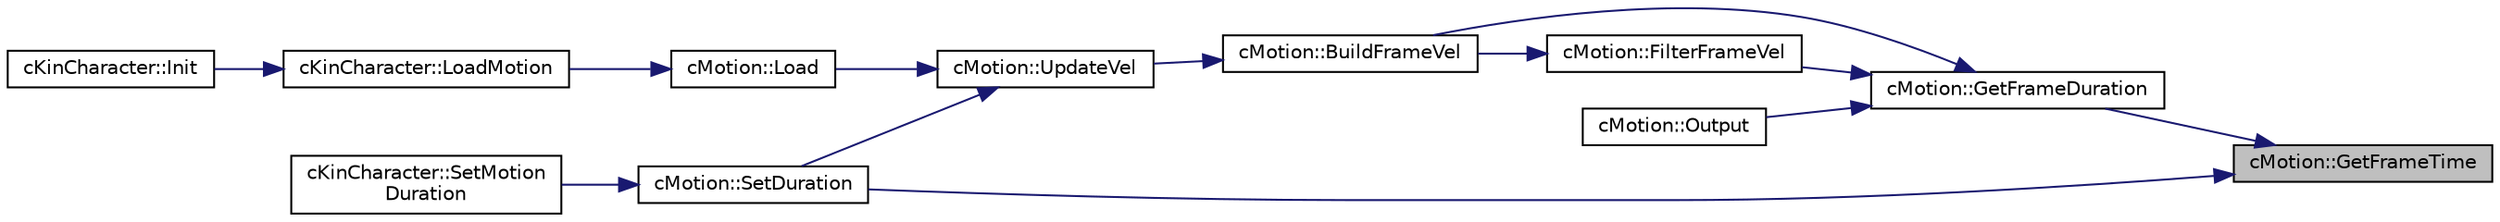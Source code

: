 digraph "cMotion::GetFrameTime"
{
 // LATEX_PDF_SIZE
  edge [fontname="Helvetica",fontsize="10",labelfontname="Helvetica",labelfontsize="10"];
  node [fontname="Helvetica",fontsize="10",shape=record];
  rankdir="RL";
  Node1 [label="cMotion::GetFrameTime",height=0.2,width=0.4,color="black", fillcolor="grey75", style="filled", fontcolor="black",tooltip=" "];
  Node1 -> Node2 [dir="back",color="midnightblue",fontsize="10",style="solid",fontname="Helvetica"];
  Node2 [label="cMotion::GetFrameDuration",height=0.2,width=0.4,color="black", fillcolor="white", style="filled",URL="$classc_motion.html#afd0f34b809945ddd084814778407eed5",tooltip=" "];
  Node2 -> Node3 [dir="back",color="midnightblue",fontsize="10",style="solid",fontname="Helvetica"];
  Node3 [label="cMotion::BuildFrameVel",height=0.2,width=0.4,color="black", fillcolor="white", style="filled",URL="$classc_motion.html#a23784bf0489c51e7a9e07e6d5ab53195",tooltip=" "];
  Node3 -> Node4 [dir="back",color="midnightblue",fontsize="10",style="solid",fontname="Helvetica"];
  Node4 [label="cMotion::UpdateVel",height=0.2,width=0.4,color="black", fillcolor="white", style="filled",URL="$classc_motion.html#a317413de34d78b54a04f3077fc6481b5",tooltip=" "];
  Node4 -> Node5 [dir="back",color="midnightblue",fontsize="10",style="solid",fontname="Helvetica"];
  Node5 [label="cMotion::Load",height=0.2,width=0.4,color="black", fillcolor="white", style="filled",URL="$classc_motion.html#a477a235be5644e9d4eafec1fa1ff2547",tooltip=" "];
  Node5 -> Node6 [dir="back",color="midnightblue",fontsize="10",style="solid",fontname="Helvetica"];
  Node6 [label="cKinCharacter::LoadMotion",height=0.2,width=0.4,color="black", fillcolor="white", style="filled",URL="$classc_kin_character.html#aadfb26f290511a722fa701f7cf134845",tooltip=" "];
  Node6 -> Node7 [dir="back",color="midnightblue",fontsize="10",style="solid",fontname="Helvetica"];
  Node7 [label="cKinCharacter::Init",height=0.2,width=0.4,color="black", fillcolor="white", style="filled",URL="$classc_kin_character.html#a8aae2e1ec2b7b0fcdfc9b6ee2b4df4b7",tooltip=" "];
  Node4 -> Node8 [dir="back",color="midnightblue",fontsize="10",style="solid",fontname="Helvetica"];
  Node8 [label="cMotion::SetDuration",height=0.2,width=0.4,color="black", fillcolor="white", style="filled",URL="$classc_motion.html#a6c79cbfd7a3e0b3c5a2e9e279720900b",tooltip=" "];
  Node8 -> Node9 [dir="back",color="midnightblue",fontsize="10",style="solid",fontname="Helvetica"];
  Node9 [label="cKinCharacter::SetMotion\lDuration",height=0.2,width=0.4,color="black", fillcolor="white", style="filled",URL="$classc_kin_character.html#a3c6bb5dd69f987c5487b33d70010da2f",tooltip=" "];
  Node2 -> Node10 [dir="back",color="midnightblue",fontsize="10",style="solid",fontname="Helvetica"];
  Node10 [label="cMotion::FilterFrameVel",height=0.2,width=0.4,color="black", fillcolor="white", style="filled",URL="$classc_motion.html#a79ddd83dbe75b607f571f99d32413228",tooltip=" "];
  Node10 -> Node3 [dir="back",color="midnightblue",fontsize="10",style="solid",fontname="Helvetica"];
  Node2 -> Node11 [dir="back",color="midnightblue",fontsize="10",style="solid",fontname="Helvetica"];
  Node11 [label="cMotion::Output",height=0.2,width=0.4,color="black", fillcolor="white", style="filled",URL="$classc_motion.html#a6fbc0231f132e6813270568b7481bf1a",tooltip=" "];
  Node1 -> Node8 [dir="back",color="midnightblue",fontsize="10",style="solid",fontname="Helvetica"];
}
